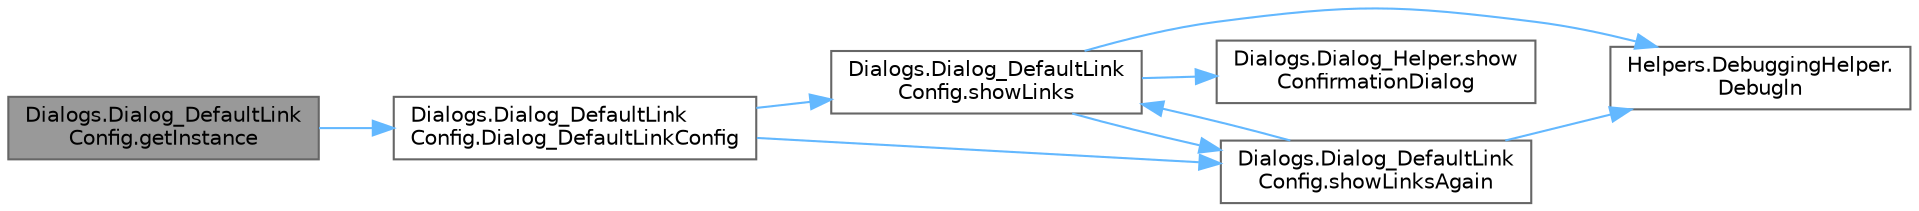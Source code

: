 digraph "Dialogs.Dialog_DefaultLinkConfig.getInstance"
{
 // LATEX_PDF_SIZE
  bgcolor="transparent";
  edge [fontname=Helvetica,fontsize=10,labelfontname=Helvetica,labelfontsize=10];
  node [fontname=Helvetica,fontsize=10,shape=box,height=0.2,width=0.4];
  rankdir="LR";
  Node1 [id="Node000001",label="Dialogs.Dialog_DefaultLink\lConfig.getInstance",height=0.2,width=0.4,color="gray40", fillcolor="grey60", style="filled", fontcolor="black",tooltip=" "];
  Node1 -> Node2 [id="edge1_Node000001_Node000002",color="steelblue1",style="solid",tooltip=" "];
  Node2 [id="Node000002",label="Dialogs.Dialog_DefaultLink\lConfig.Dialog_DefaultLinkConfig",height=0.2,width=0.4,color="grey40", fillcolor="white", style="filled",URL="$class_dialogs_1_1_dialog___default_link_config.html#a01d6bfb6d8c765973f018f3f0de6c5e5",tooltip=" "];
  Node2 -> Node3 [id="edge2_Node000002_Node000003",color="steelblue1",style="solid",tooltip=" "];
  Node3 [id="Node000003",label="Dialogs.Dialog_DefaultLink\lConfig.showLinks",height=0.2,width=0.4,color="grey40", fillcolor="white", style="filled",URL="$class_dialogs_1_1_dialog___default_link_config.html#afa196cada62edbc92744f388fe3fd074",tooltip=" "];
  Node3 -> Node4 [id="edge3_Node000003_Node000004",color="steelblue1",style="solid",tooltip=" "];
  Node4 [id="Node000004",label="Helpers.DebuggingHelper.\lDebugln",height=0.2,width=0.4,color="grey40", fillcolor="white", style="filled",URL="$class_helpers_1_1_debugging_helper.html#ac446f43e6c9df2e528e55c235b25cd6c",tooltip=" "];
  Node3 -> Node5 [id="edge4_Node000003_Node000005",color="steelblue1",style="solid",tooltip=" "];
  Node5 [id="Node000005",label="Dialogs.Dialog_Helper.show\lConfirmationDialog",height=0.2,width=0.4,color="grey40", fillcolor="white", style="filled",URL="$class_dialogs_1_1_dialog___helper.html#a7ec20b2bf87c52b9ca6f316b5f85dc9e",tooltip=" "];
  Node3 -> Node6 [id="edge5_Node000003_Node000006",color="steelblue1",style="solid",tooltip=" "];
  Node6 [id="Node000006",label="Dialogs.Dialog_DefaultLink\lConfig.showLinksAgain",height=0.2,width=0.4,color="grey40", fillcolor="white", style="filled",URL="$class_dialogs_1_1_dialog___default_link_config.html#af69b806ef60a0a0ce86673b7f558a579",tooltip=" "];
  Node6 -> Node4 [id="edge6_Node000006_Node000004",color="steelblue1",style="solid",tooltip=" "];
  Node6 -> Node3 [id="edge7_Node000006_Node000003",color="steelblue1",style="solid",tooltip=" "];
  Node2 -> Node6 [id="edge8_Node000002_Node000006",color="steelblue1",style="solid",tooltip=" "];
}
